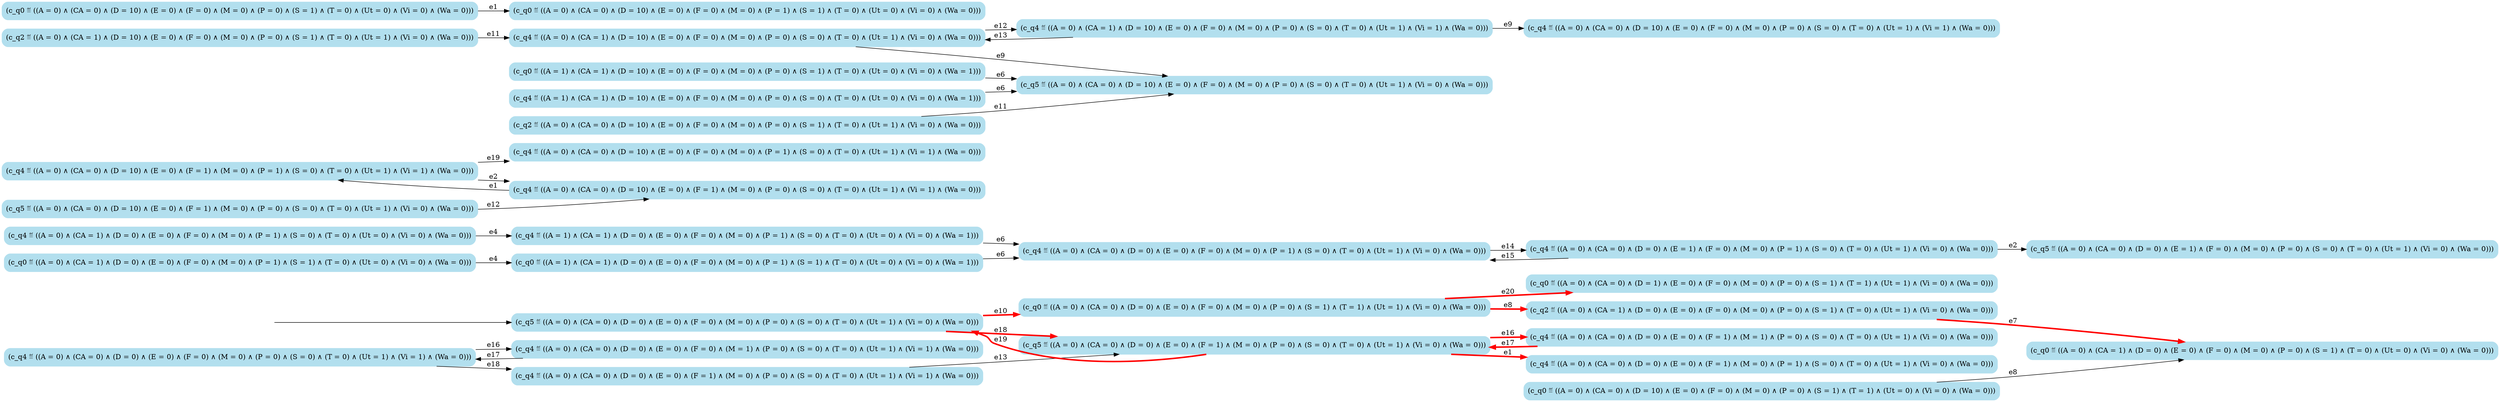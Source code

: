 digraph G {

	rankdir = LR;

	start_c_q5_4[style=invisible];

	node[shape=box, style="rounded, filled", color=lightblue2];

	c_q0_22[label="(c_q0 ≝ ((A = 1) ∧ (CA = 1) ∧ (D = 0) ∧ (E = 0) ∧ (F = 0) ∧ (M = 0) ∧ (P = 1) ∧ (S = 1) ∧ (T = 0) ∧ (Ut = 0) ∧ (Vi = 0) ∧ (Wa = 1)))"];
	c_q0_16[label="(c_q0 ≝ ((A = 0) ∧ (CA = 0) ∧ (D = 10) ∧ (E = 0) ∧ (F = 0) ∧ (M = 0) ∧ (P = 0) ∧ (S = 1) ∧ (T = 1) ∧ (Ut = 0) ∧ (Vi = 0) ∧ (Wa = 0)))"];
	c_q4_57[label="(c_q4 ≝ ((A = 0) ∧ (CA = 0) ∧ (D = 10) ∧ (E = 0) ∧ (F = 0) ∧ (M = 0) ∧ (P = 1) ∧ (S = 0) ∧ (T = 0) ∧ (Ut = 1) ∧ (Vi = 1) ∧ (Wa = 0)))"];
	c_q4_36[label="(c_q4 ≝ ((A = 0) ∧ (CA = 1) ∧ (D = 0) ∧ (E = 0) ∧ (F = 0) ∧ (M = 0) ∧ (P = 1) ∧ (S = 0) ∧ (T = 0) ∧ (Ut = 0) ∧ (Vi = 0) ∧ (Wa = 0)))"];
	c_q0_19[label="(c_q0 ≝ ((A = 0) ∧ (CA = 0) ∧ (D = 1) ∧ (E = 0) ∧ (F = 0) ∧ (M = 0) ∧ (P = 0) ∧ (S = 1) ∧ (T = 1) ∧ (Ut = 1) ∧ (Vi = 0) ∧ (Wa = 0)))"];
	c_q4_66[label="(c_q4 ≝ ((A = 0) ∧ (CA = 0) ∧ (D = 0) ∧ (E = 0) ∧ (F = 1) ∧ (M = 1) ∧ (P = 0) ∧ (S = 0) ∧ (T = 0) ∧ (Ut = 1) ∧ (Vi = 0) ∧ (Wa = 0)))"];
	c_q5_63[label="(c_q5 ≝ ((A = 0) ∧ (CA = 0) ∧ (D = 10) ∧ (E = 0) ∧ (F = 0) ∧ (M = 0) ∧ (P = 0) ∧ (S = 0) ∧ (T = 0) ∧ (Ut = 1) ∧ (Vi = 0) ∧ (Wa = 0)))"];
	c_q4_56[label="(c_q4 ≝ ((A = 0) ∧ (CA = 0) ∧ (D = 10) ∧ (E = 0) ∧ (F = 1) ∧ (M = 0) ∧ (P = 1) ∧ (S = 0) ∧ (T = 0) ∧ (Ut = 1) ∧ (Vi = 1) ∧ (Wa = 0)))"];
	c_q0_27[label="(c_q0 ≝ ((A = 0) ∧ (CA = 1) ∧ (D = 0) ∧ (E = 0) ∧ (F = 0) ∧ (M = 0) ∧ (P = 0) ∧ (S = 1) ∧ (T = 0) ∧ (Ut = 0) ∧ (Vi = 0) ∧ (Wa = 0)))"];
	c_q4_49[label="(c_q4 ≝ ((A = 0) ∧ (CA = 0) ∧ (D = 0) ∧ (E = 0) ∧ (F = 0) ∧ (M = 0) ∧ (P = 1) ∧ (S = 0) ∧ (T = 0) ∧ (Ut = 1) ∧ (Vi = 0) ∧ (Wa = 0)))"];
	c_q0_13[label="(c_q0 ≝ ((A = 0) ∧ (CA = 0) ∧ (D = 10) ∧ (E = 0) ∧ (F = 0) ∧ (M = 0) ∧ (P = 1) ∧ (S = 1) ∧ (T = 0) ∧ (Ut = 0) ∧ (Vi = 0) ∧ (Wa = 0)))"];
	c_q4_62[label="(c_q4 ≝ ((A = 0) ∧ (CA = 1) ∧ (D = 10) ∧ (E = 0) ∧ (F = 0) ∧ (M = 0) ∧ (P = 0) ∧ (S = 0) ∧ (T = 0) ∧ (Ut = 1) ∧ (Vi = 0) ∧ (Wa = 0)))"];
	c_q2_28[label="(c_q2 ≝ ((A = 0) ∧ (CA = 1) ∧ (D = 10) ∧ (E = 0) ∧ (F = 0) ∧ (M = 0) ∧ (P = 0) ∧ (S = 1) ∧ (T = 0) ∧ (Ut = 1) ∧ (Vi = 0) ∧ (Wa = 0)))"];
	c_q4_54[label="(c_q4 ≝ ((A = 0) ∧ (CA = 0) ∧ (D = 0) ∧ (E = 0) ∧ (F = 0) ∧ (M = 0) ∧ (P = 0) ∧ (S = 0) ∧ (T = 0) ∧ (Ut = 1) ∧ (Vi = 1) ∧ (Wa = 0)))"];
	c_q4_52[label="(c_q4 ≝ ((A = 0) ∧ (CA = 0) ∧ (D = 0) ∧ (E = 0) ∧ (F = 0) ∧ (M = 1) ∧ (P = 0) ∧ (S = 0) ∧ (T = 0) ∧ (Ut = 1) ∧ (Vi = 1) ∧ (Wa = 0)))"];
	c_q0_20[label="(c_q0 ≝ ((A = 0) ∧ (CA = 0) ∧ (D = 0) ∧ (E = 0) ∧ (F = 0) ∧ (M = 0) ∧ (P = 0) ∧ (S = 1) ∧ (T = 1) ∧ (Ut = 1) ∧ (Vi = 0) ∧ (Wa = 0)))"];
	c_q4_38[label="(c_q4 ≝ ((A = 1) ∧ (CA = 1) ∧ (D = 0) ∧ (E = 0) ∧ (F = 0) ∧ (M = 0) ∧ (P = 1) ∧ (S = 0) ∧ (T = 0) ∧ (Ut = 0) ∧ (Vi = 0) ∧ (Wa = 1)))"];
	c_q4_58[label="(c_q4 ≝ ((A = 0) ∧ (CA = 0) ∧ (D = 0) ∧ (E = 1) ∧ (F = 0) ∧ (M = 0) ∧ (P = 1) ∧ (S = 0) ∧ (T = 0) ∧ (Ut = 1) ∧ (Vi = 0) ∧ (Wa = 0)))"];
	c_q5_8[label="(c_q5 ≝ ((A = 0) ∧ (CA = 0) ∧ (D = 10) ∧ (E = 0) ∧ (F = 1) ∧ (M = 0) ∧ (P = 0) ∧ (S = 0) ∧ (T = 0) ∧ (Ut = 1) ∧ (Vi = 0) ∧ (Wa = 0)))"];
	c_q4_64[label="(c_q4 ≝ ((A = 0) ∧ (CA = 0) ∧ (D = 0) ∧ (E = 0) ∧ (F = 1) ∧ (M = 0) ∧ (P = 0) ∧ (S = 0) ∧ (T = 0) ∧ (Ut = 1) ∧ (Vi = 1) ∧ (Wa = 0)))"];
	c_q4_7[label="(c_q4 ≝ ((A = 0) ∧ (CA = 0) ∧ (D = 0) ∧ (E = 0) ∧ (F = 1) ∧ (M = 0) ∧ (P = 1) ∧ (S = 0) ∧ (T = 0) ∧ (Ut = 1) ∧ (Vi = 0) ∧ (Wa = 0)))"];
	c_q0_24[label="(c_q0 ≝ ((A = 1) ∧ (CA = 1) ∧ (D = 10) ∧ (E = 0) ∧ (F = 0) ∧ (M = 0) ∧ (P = 0) ∧ (S = 1) ∧ (T = 0) ∧ (Ut = 0) ∧ (Vi = 0) ∧ (Wa = 1)))"];
	c_q0_12[label="(c_q0 ≝ ((A = 0) ∧ (CA = 0) ∧ (D = 10) ∧ (E = 0) ∧ (F = 0) ∧ (M = 0) ∧ (P = 0) ∧ (S = 1) ∧ (T = 0) ∧ (Ut = 0) ∧ (Vi = 0) ∧ (Wa = 0)))"];
	c_q4_60[label="(c_q4 ≝ ((A = 1) ∧ (CA = 1) ∧ (D = 10) ∧ (E = 0) ∧ (F = 0) ∧ (M = 0) ∧ (P = 0) ∧ (S = 0) ∧ (T = 0) ∧ (Ut = 0) ∧ (Vi = 0) ∧ (Wa = 1)))"];
	c_q4_41[label="(c_q4 ≝ ((A = 0) ∧ (CA = 0) ∧ (D = 10) ∧ (E = 0) ∧ (F = 0) ∧ (M = 0) ∧ (P = 0) ∧ (S = 0) ∧ (T = 0) ∧ (Ut = 1) ∧ (Vi = 1) ∧ (Wa = 0)))"];
	c_q2_30[label="(c_q2 ≝ ((A = 0) ∧ (CA = 0) ∧ (D = 10) ∧ (E = 0) ∧ (F = 0) ∧ (M = 0) ∧ (P = 0) ∧ (S = 1) ∧ (T = 0) ∧ (Ut = 1) ∧ (Vi = 0) ∧ (Wa = 0)))"];
	c_q5_4[label="(c_q5 ≝ ((A = 0) ∧ (CA = 0) ∧ (D = 0) ∧ (E = 0) ∧ (F = 0) ∧ (M = 0) ∧ (P = 0) ∧ (S = 0) ∧ (T = 0) ∧ (Ut = 1) ∧ (Vi = 0) ∧ (Wa = 0)))"];
	c_q5_59[label="(c_q5 ≝ ((A = 0) ∧ (CA = 0) ∧ (D = 0) ∧ (E = 1) ∧ (F = 0) ∧ (M = 0) ∧ (P = 0) ∧ (S = 0) ∧ (T = 0) ∧ (Ut = 1) ∧ (Vi = 0) ∧ (Wa = 0)))"];
	c_q2_26[label="(c_q2 ≝ ((A = 0) ∧ (CA = 1) ∧ (D = 0) ∧ (E = 0) ∧ (F = 0) ∧ (M = 0) ∧ (P = 0) ∧ (S = 1) ∧ (T = 0) ∧ (Ut = 1) ∧ (Vi = 0) ∧ (Wa = 0)))"];
	c_q5_67[label="(c_q5 ≝ ((A = 0) ∧ (CA = 0) ∧ (D = 0) ∧ (E = 0) ∧ (F = 1) ∧ (M = 0) ∧ (P = 0) ∧ (S = 0) ∧ (T = 0) ∧ (Ut = 1) ∧ (Vi = 0) ∧ (Wa = 0)))"];
	c_q4_35[label="(c_q4 ≝ ((A = 0) ∧ (CA = 0) ∧ (D = 10) ∧ (E = 0) ∧ (F = 1) ∧ (M = 0) ∧ (P = 0) ∧ (S = 0) ∧ (T = 0) ∧ (Ut = 1) ∧ (Vi = 1) ∧ (Wa = 0)))"];
	c_q0_14[label="(c_q0 ≝ ((A = 0) ∧ (CA = 1) ∧ (D = 0) ∧ (E = 0) ∧ (F = 0) ∧ (M = 0) ∧ (P = 1) ∧ (S = 1) ∧ (T = 0) ∧ (Ut = 0) ∧ (Vi = 0) ∧ (Wa = 0)))"];
	c_q4_44[label="(c_q4 ≝ ((A = 0) ∧ (CA = 1) ∧ (D = 10) ∧ (E = 0) ∧ (F = 0) ∧ (M = 0) ∧ (P = 0) ∧ (S = 0) ∧ (T = 0) ∧ (Ut = 1) ∧ (Vi = 1) ∧ (Wa = 0)))"];

	start_c_q5_4 -> c_q5_4;
	c_q5_4 -> c_q5_67[label="e18", penwidth=3, color=red];
	c_q5_67 -> c_q5_4[label="e19", penwidth=3, color=red];
	c_q5_4 -> c_q0_20[label="e10", penwidth=3, color=red];
	c_q5_67 -> c_q4_7[label="e1", penwidth=3, color=red];
	c_q5_8 -> c_q4_35[label="e12"];
	c_q5_67 -> c_q4_66[label="e16", penwidth=3, color=red];
	c_q0_12 -> c_q0_13[label="e1"];
	c_q0_14 -> c_q0_22[label="e4"];
	c_q0_16 -> c_q0_27[label="e8"];
	c_q0_20 -> c_q0_19[label="e20", penwidth=3, color=red];
	c_q0_20 -> c_q2_26[label="e8", penwidth=3, color=red];
	c_q0_22 -> c_q4_49[label="e6"];
	c_q0_24 -> c_q5_63[label="e6"];
	c_q2_26 -> c_q0_27[label="e7", penwidth=3, color=red];
	c_q2_28 -> c_q4_62[label="e11"];
	c_q2_30 -> c_q5_63[label="e11"];
	c_q4_35 -> c_q4_56[label="e1"];
	c_q4_56 -> c_q4_35[label="e2"];
	c_q4_36 -> c_q4_38[label="e4"];
	c_q4_38 -> c_q4_49[label="e6"];
	c_q4_44 -> c_q4_41[label="e9"];
	c_q4_62 -> c_q4_44[label="e12"];
	c_q4_44 -> c_q4_62[label="e13"];
	c_q4_49 -> c_q4_58[label="e14"];
	c_q4_58 -> c_q4_49[label="e15"];
	c_q4_54 -> c_q4_52[label="e16"];
	c_q4_52 -> c_q4_54[label="e17"];
	c_q4_54 -> c_q4_64[label="e18"];
	c_q4_56 -> c_q4_57[label="e19"];
	c_q4_58 -> c_q5_59[label="e2"];
	c_q4_60 -> c_q5_63[label="e6"];
	c_q4_62 -> c_q5_63[label="e9"];
	c_q4_64 -> c_q5_67[label="e13"];
	c_q4_66 -> c_q5_67[label="e17", penwidth=3, color=red];

}